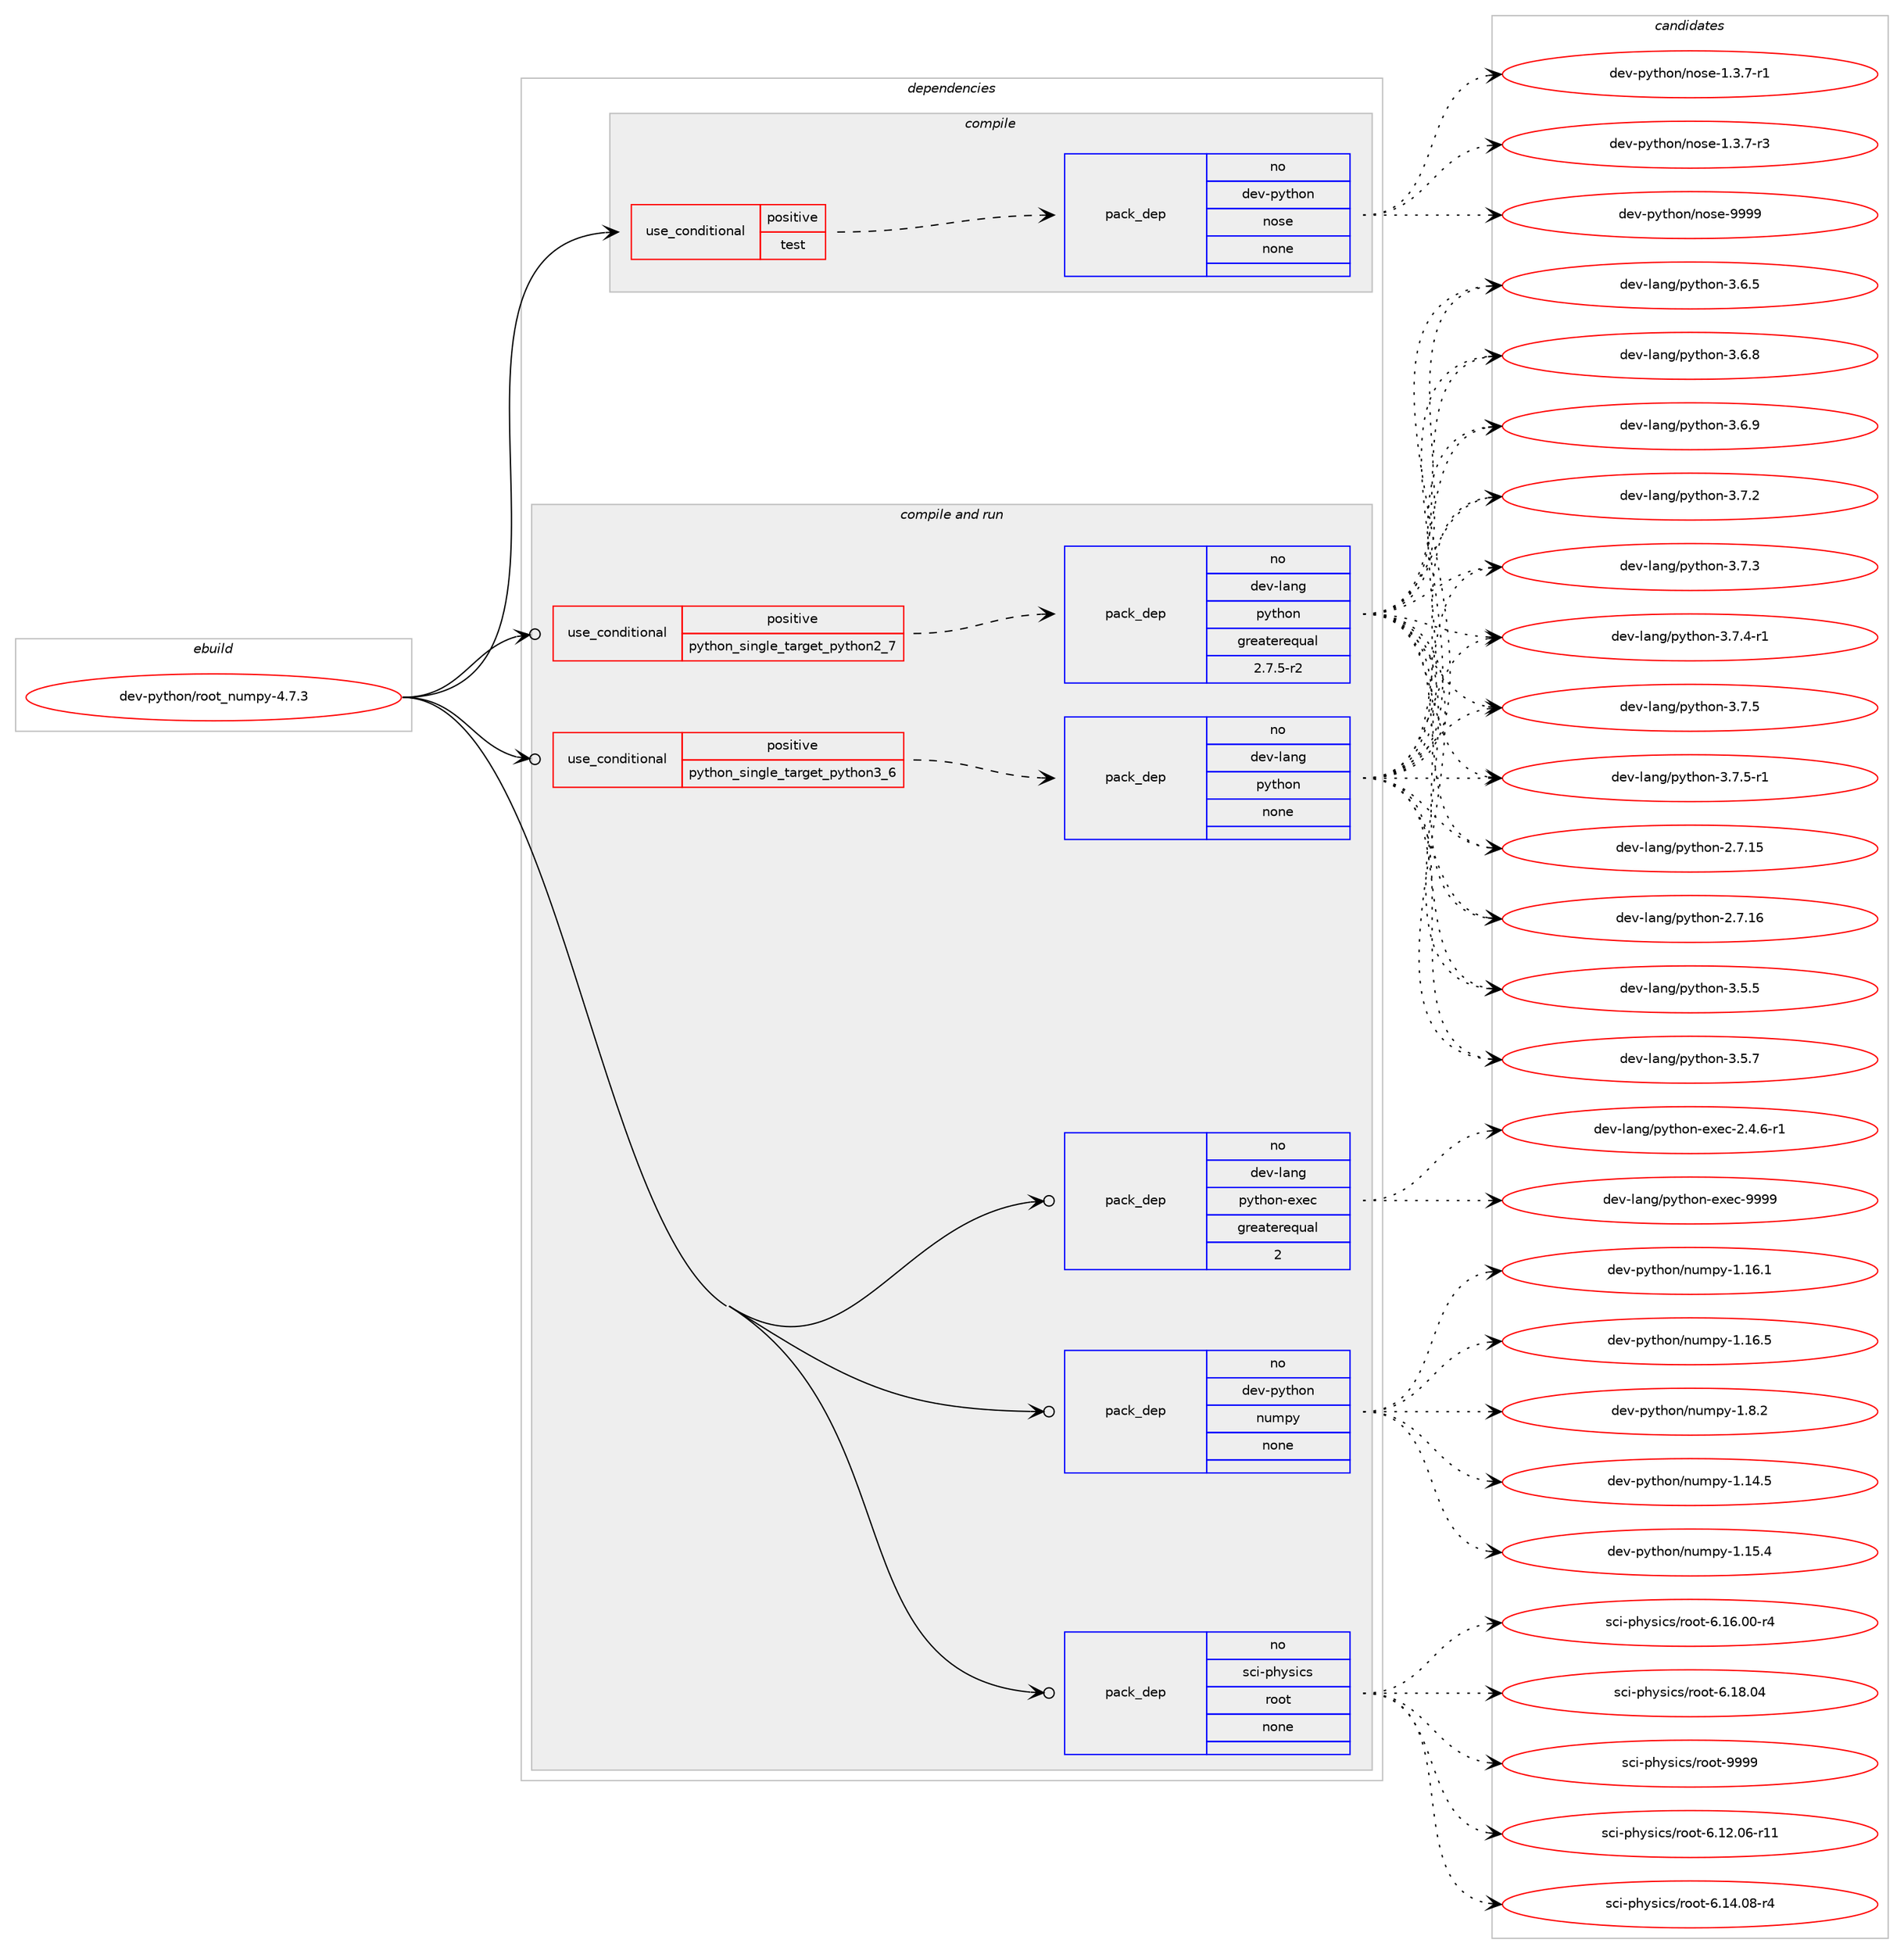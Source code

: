 digraph prolog {

# *************
# Graph options
# *************

newrank=true;
concentrate=true;
compound=true;
graph [rankdir=LR,fontname=Helvetica,fontsize=10,ranksep=1.5];#, ranksep=2.5, nodesep=0.2];
edge  [arrowhead=vee];
node  [fontname=Helvetica,fontsize=10];

# **********
# The ebuild
# **********

subgraph cluster_leftcol {
color=gray;
rank=same;
label=<<i>ebuild</i>>;
id [label="dev-python/root_numpy-4.7.3", color=red, width=4, href="../dev-python/root_numpy-4.7.3.svg"];
}

# ****************
# The dependencies
# ****************

subgraph cluster_midcol {
color=gray;
label=<<i>dependencies</i>>;
subgraph cluster_compile {
fillcolor="#eeeeee";
style=filled;
label=<<i>compile</i>>;
subgraph cond148791 {
dependency635622 [label=<<TABLE BORDER="0" CELLBORDER="1" CELLSPACING="0" CELLPADDING="4"><TR><TD ROWSPAN="3" CELLPADDING="10">use_conditional</TD></TR><TR><TD>positive</TD></TR><TR><TD>test</TD></TR></TABLE>>, shape=none, color=red];
subgraph pack474950 {
dependency635623 [label=<<TABLE BORDER="0" CELLBORDER="1" CELLSPACING="0" CELLPADDING="4" WIDTH="220"><TR><TD ROWSPAN="6" CELLPADDING="30">pack_dep</TD></TR><TR><TD WIDTH="110">no</TD></TR><TR><TD>dev-python</TD></TR><TR><TD>nose</TD></TR><TR><TD>none</TD></TR><TR><TD></TD></TR></TABLE>>, shape=none, color=blue];
}
dependency635622:e -> dependency635623:w [weight=20,style="dashed",arrowhead="vee"];
}
id:e -> dependency635622:w [weight=20,style="solid",arrowhead="vee"];
}
subgraph cluster_compileandrun {
fillcolor="#eeeeee";
style=filled;
label=<<i>compile and run</i>>;
subgraph cond148792 {
dependency635624 [label=<<TABLE BORDER="0" CELLBORDER="1" CELLSPACING="0" CELLPADDING="4"><TR><TD ROWSPAN="3" CELLPADDING="10">use_conditional</TD></TR><TR><TD>positive</TD></TR><TR><TD>python_single_target_python2_7</TD></TR></TABLE>>, shape=none, color=red];
subgraph pack474951 {
dependency635625 [label=<<TABLE BORDER="0" CELLBORDER="1" CELLSPACING="0" CELLPADDING="4" WIDTH="220"><TR><TD ROWSPAN="6" CELLPADDING="30">pack_dep</TD></TR><TR><TD WIDTH="110">no</TD></TR><TR><TD>dev-lang</TD></TR><TR><TD>python</TD></TR><TR><TD>greaterequal</TD></TR><TR><TD>2.7.5-r2</TD></TR></TABLE>>, shape=none, color=blue];
}
dependency635624:e -> dependency635625:w [weight=20,style="dashed",arrowhead="vee"];
}
id:e -> dependency635624:w [weight=20,style="solid",arrowhead="odotvee"];
subgraph cond148793 {
dependency635626 [label=<<TABLE BORDER="0" CELLBORDER="1" CELLSPACING="0" CELLPADDING="4"><TR><TD ROWSPAN="3" CELLPADDING="10">use_conditional</TD></TR><TR><TD>positive</TD></TR><TR><TD>python_single_target_python3_6</TD></TR></TABLE>>, shape=none, color=red];
subgraph pack474952 {
dependency635627 [label=<<TABLE BORDER="0" CELLBORDER="1" CELLSPACING="0" CELLPADDING="4" WIDTH="220"><TR><TD ROWSPAN="6" CELLPADDING="30">pack_dep</TD></TR><TR><TD WIDTH="110">no</TD></TR><TR><TD>dev-lang</TD></TR><TR><TD>python</TD></TR><TR><TD>none</TD></TR><TR><TD></TD></TR></TABLE>>, shape=none, color=blue];
}
dependency635626:e -> dependency635627:w [weight=20,style="dashed",arrowhead="vee"];
}
id:e -> dependency635626:w [weight=20,style="solid",arrowhead="odotvee"];
subgraph pack474953 {
dependency635628 [label=<<TABLE BORDER="0" CELLBORDER="1" CELLSPACING="0" CELLPADDING="4" WIDTH="220"><TR><TD ROWSPAN="6" CELLPADDING="30">pack_dep</TD></TR><TR><TD WIDTH="110">no</TD></TR><TR><TD>dev-lang</TD></TR><TR><TD>python-exec</TD></TR><TR><TD>greaterequal</TD></TR><TR><TD>2</TD></TR></TABLE>>, shape=none, color=blue];
}
id:e -> dependency635628:w [weight=20,style="solid",arrowhead="odotvee"];
subgraph pack474954 {
dependency635629 [label=<<TABLE BORDER="0" CELLBORDER="1" CELLSPACING="0" CELLPADDING="4" WIDTH="220"><TR><TD ROWSPAN="6" CELLPADDING="30">pack_dep</TD></TR><TR><TD WIDTH="110">no</TD></TR><TR><TD>dev-python</TD></TR><TR><TD>numpy</TD></TR><TR><TD>none</TD></TR><TR><TD></TD></TR></TABLE>>, shape=none, color=blue];
}
id:e -> dependency635629:w [weight=20,style="solid",arrowhead="odotvee"];
subgraph pack474955 {
dependency635630 [label=<<TABLE BORDER="0" CELLBORDER="1" CELLSPACING="0" CELLPADDING="4" WIDTH="220"><TR><TD ROWSPAN="6" CELLPADDING="30">pack_dep</TD></TR><TR><TD WIDTH="110">no</TD></TR><TR><TD>sci-physics</TD></TR><TR><TD>root</TD></TR><TR><TD>none</TD></TR><TR><TD></TD></TR></TABLE>>, shape=none, color=blue];
}
id:e -> dependency635630:w [weight=20,style="solid",arrowhead="odotvee"];
}
subgraph cluster_run {
fillcolor="#eeeeee";
style=filled;
label=<<i>run</i>>;
}
}

# **************
# The candidates
# **************

subgraph cluster_choices {
rank=same;
color=gray;
label=<<i>candidates</i>>;

subgraph choice474950 {
color=black;
nodesep=1;
choice10010111845112121116104111110471101111151014549465146554511449 [label="dev-python/nose-1.3.7-r1", color=red, width=4,href="../dev-python/nose-1.3.7-r1.svg"];
choice10010111845112121116104111110471101111151014549465146554511451 [label="dev-python/nose-1.3.7-r3", color=red, width=4,href="../dev-python/nose-1.3.7-r3.svg"];
choice10010111845112121116104111110471101111151014557575757 [label="dev-python/nose-9999", color=red, width=4,href="../dev-python/nose-9999.svg"];
dependency635623:e -> choice10010111845112121116104111110471101111151014549465146554511449:w [style=dotted,weight="100"];
dependency635623:e -> choice10010111845112121116104111110471101111151014549465146554511451:w [style=dotted,weight="100"];
dependency635623:e -> choice10010111845112121116104111110471101111151014557575757:w [style=dotted,weight="100"];
}
subgraph choice474951 {
color=black;
nodesep=1;
choice10010111845108971101034711212111610411111045504655464953 [label="dev-lang/python-2.7.15", color=red, width=4,href="../dev-lang/python-2.7.15.svg"];
choice10010111845108971101034711212111610411111045504655464954 [label="dev-lang/python-2.7.16", color=red, width=4,href="../dev-lang/python-2.7.16.svg"];
choice100101118451089711010347112121116104111110455146534653 [label="dev-lang/python-3.5.5", color=red, width=4,href="../dev-lang/python-3.5.5.svg"];
choice100101118451089711010347112121116104111110455146534655 [label="dev-lang/python-3.5.7", color=red, width=4,href="../dev-lang/python-3.5.7.svg"];
choice100101118451089711010347112121116104111110455146544653 [label="dev-lang/python-3.6.5", color=red, width=4,href="../dev-lang/python-3.6.5.svg"];
choice100101118451089711010347112121116104111110455146544656 [label="dev-lang/python-3.6.8", color=red, width=4,href="../dev-lang/python-3.6.8.svg"];
choice100101118451089711010347112121116104111110455146544657 [label="dev-lang/python-3.6.9", color=red, width=4,href="../dev-lang/python-3.6.9.svg"];
choice100101118451089711010347112121116104111110455146554650 [label="dev-lang/python-3.7.2", color=red, width=4,href="../dev-lang/python-3.7.2.svg"];
choice100101118451089711010347112121116104111110455146554651 [label="dev-lang/python-3.7.3", color=red, width=4,href="../dev-lang/python-3.7.3.svg"];
choice1001011184510897110103471121211161041111104551465546524511449 [label="dev-lang/python-3.7.4-r1", color=red, width=4,href="../dev-lang/python-3.7.4-r1.svg"];
choice100101118451089711010347112121116104111110455146554653 [label="dev-lang/python-3.7.5", color=red, width=4,href="../dev-lang/python-3.7.5.svg"];
choice1001011184510897110103471121211161041111104551465546534511449 [label="dev-lang/python-3.7.5-r1", color=red, width=4,href="../dev-lang/python-3.7.5-r1.svg"];
dependency635625:e -> choice10010111845108971101034711212111610411111045504655464953:w [style=dotted,weight="100"];
dependency635625:e -> choice10010111845108971101034711212111610411111045504655464954:w [style=dotted,weight="100"];
dependency635625:e -> choice100101118451089711010347112121116104111110455146534653:w [style=dotted,weight="100"];
dependency635625:e -> choice100101118451089711010347112121116104111110455146534655:w [style=dotted,weight="100"];
dependency635625:e -> choice100101118451089711010347112121116104111110455146544653:w [style=dotted,weight="100"];
dependency635625:e -> choice100101118451089711010347112121116104111110455146544656:w [style=dotted,weight="100"];
dependency635625:e -> choice100101118451089711010347112121116104111110455146544657:w [style=dotted,weight="100"];
dependency635625:e -> choice100101118451089711010347112121116104111110455146554650:w [style=dotted,weight="100"];
dependency635625:e -> choice100101118451089711010347112121116104111110455146554651:w [style=dotted,weight="100"];
dependency635625:e -> choice1001011184510897110103471121211161041111104551465546524511449:w [style=dotted,weight="100"];
dependency635625:e -> choice100101118451089711010347112121116104111110455146554653:w [style=dotted,weight="100"];
dependency635625:e -> choice1001011184510897110103471121211161041111104551465546534511449:w [style=dotted,weight="100"];
}
subgraph choice474952 {
color=black;
nodesep=1;
choice10010111845108971101034711212111610411111045504655464953 [label="dev-lang/python-2.7.15", color=red, width=4,href="../dev-lang/python-2.7.15.svg"];
choice10010111845108971101034711212111610411111045504655464954 [label="dev-lang/python-2.7.16", color=red, width=4,href="../dev-lang/python-2.7.16.svg"];
choice100101118451089711010347112121116104111110455146534653 [label="dev-lang/python-3.5.5", color=red, width=4,href="../dev-lang/python-3.5.5.svg"];
choice100101118451089711010347112121116104111110455146534655 [label="dev-lang/python-3.5.7", color=red, width=4,href="../dev-lang/python-3.5.7.svg"];
choice100101118451089711010347112121116104111110455146544653 [label="dev-lang/python-3.6.5", color=red, width=4,href="../dev-lang/python-3.6.5.svg"];
choice100101118451089711010347112121116104111110455146544656 [label="dev-lang/python-3.6.8", color=red, width=4,href="../dev-lang/python-3.6.8.svg"];
choice100101118451089711010347112121116104111110455146544657 [label="dev-lang/python-3.6.9", color=red, width=4,href="../dev-lang/python-3.6.9.svg"];
choice100101118451089711010347112121116104111110455146554650 [label="dev-lang/python-3.7.2", color=red, width=4,href="../dev-lang/python-3.7.2.svg"];
choice100101118451089711010347112121116104111110455146554651 [label="dev-lang/python-3.7.3", color=red, width=4,href="../dev-lang/python-3.7.3.svg"];
choice1001011184510897110103471121211161041111104551465546524511449 [label="dev-lang/python-3.7.4-r1", color=red, width=4,href="../dev-lang/python-3.7.4-r1.svg"];
choice100101118451089711010347112121116104111110455146554653 [label="dev-lang/python-3.7.5", color=red, width=4,href="../dev-lang/python-3.7.5.svg"];
choice1001011184510897110103471121211161041111104551465546534511449 [label="dev-lang/python-3.7.5-r1", color=red, width=4,href="../dev-lang/python-3.7.5-r1.svg"];
dependency635627:e -> choice10010111845108971101034711212111610411111045504655464953:w [style=dotted,weight="100"];
dependency635627:e -> choice10010111845108971101034711212111610411111045504655464954:w [style=dotted,weight="100"];
dependency635627:e -> choice100101118451089711010347112121116104111110455146534653:w [style=dotted,weight="100"];
dependency635627:e -> choice100101118451089711010347112121116104111110455146534655:w [style=dotted,weight="100"];
dependency635627:e -> choice100101118451089711010347112121116104111110455146544653:w [style=dotted,weight="100"];
dependency635627:e -> choice100101118451089711010347112121116104111110455146544656:w [style=dotted,weight="100"];
dependency635627:e -> choice100101118451089711010347112121116104111110455146544657:w [style=dotted,weight="100"];
dependency635627:e -> choice100101118451089711010347112121116104111110455146554650:w [style=dotted,weight="100"];
dependency635627:e -> choice100101118451089711010347112121116104111110455146554651:w [style=dotted,weight="100"];
dependency635627:e -> choice1001011184510897110103471121211161041111104551465546524511449:w [style=dotted,weight="100"];
dependency635627:e -> choice100101118451089711010347112121116104111110455146554653:w [style=dotted,weight="100"];
dependency635627:e -> choice1001011184510897110103471121211161041111104551465546534511449:w [style=dotted,weight="100"];
}
subgraph choice474953 {
color=black;
nodesep=1;
choice10010111845108971101034711212111610411111045101120101994550465246544511449 [label="dev-lang/python-exec-2.4.6-r1", color=red, width=4,href="../dev-lang/python-exec-2.4.6-r1.svg"];
choice10010111845108971101034711212111610411111045101120101994557575757 [label="dev-lang/python-exec-9999", color=red, width=4,href="../dev-lang/python-exec-9999.svg"];
dependency635628:e -> choice10010111845108971101034711212111610411111045101120101994550465246544511449:w [style=dotted,weight="100"];
dependency635628:e -> choice10010111845108971101034711212111610411111045101120101994557575757:w [style=dotted,weight="100"];
}
subgraph choice474954 {
color=black;
nodesep=1;
choice100101118451121211161041111104711011710911212145494649524653 [label="dev-python/numpy-1.14.5", color=red, width=4,href="../dev-python/numpy-1.14.5.svg"];
choice100101118451121211161041111104711011710911212145494649534652 [label="dev-python/numpy-1.15.4", color=red, width=4,href="../dev-python/numpy-1.15.4.svg"];
choice100101118451121211161041111104711011710911212145494649544649 [label="dev-python/numpy-1.16.1", color=red, width=4,href="../dev-python/numpy-1.16.1.svg"];
choice100101118451121211161041111104711011710911212145494649544653 [label="dev-python/numpy-1.16.5", color=red, width=4,href="../dev-python/numpy-1.16.5.svg"];
choice1001011184511212111610411111047110117109112121454946564650 [label="dev-python/numpy-1.8.2", color=red, width=4,href="../dev-python/numpy-1.8.2.svg"];
dependency635629:e -> choice100101118451121211161041111104711011710911212145494649524653:w [style=dotted,weight="100"];
dependency635629:e -> choice100101118451121211161041111104711011710911212145494649534652:w [style=dotted,weight="100"];
dependency635629:e -> choice100101118451121211161041111104711011710911212145494649544649:w [style=dotted,weight="100"];
dependency635629:e -> choice100101118451121211161041111104711011710911212145494649544653:w [style=dotted,weight="100"];
dependency635629:e -> choice1001011184511212111610411111047110117109112121454946564650:w [style=dotted,weight="100"];
}
subgraph choice474955 {
color=black;
nodesep=1;
choice115991054511210412111510599115471141111111164554464950464854451144949 [label="sci-physics/root-6.12.06-r11", color=red, width=4,href="../sci-physics/root-6.12.06-r11.svg"];
choice1159910545112104121115105991154711411111111645544649524648564511452 [label="sci-physics/root-6.14.08-r4", color=red, width=4,href="../sci-physics/root-6.14.08-r4.svg"];
choice1159910545112104121115105991154711411111111645544649544648484511452 [label="sci-physics/root-6.16.00-r4", color=red, width=4,href="../sci-physics/root-6.16.00-r4.svg"];
choice115991054511210412111510599115471141111111164554464956464852 [label="sci-physics/root-6.18.04", color=red, width=4,href="../sci-physics/root-6.18.04.svg"];
choice115991054511210412111510599115471141111111164557575757 [label="sci-physics/root-9999", color=red, width=4,href="../sci-physics/root-9999.svg"];
dependency635630:e -> choice115991054511210412111510599115471141111111164554464950464854451144949:w [style=dotted,weight="100"];
dependency635630:e -> choice1159910545112104121115105991154711411111111645544649524648564511452:w [style=dotted,weight="100"];
dependency635630:e -> choice1159910545112104121115105991154711411111111645544649544648484511452:w [style=dotted,weight="100"];
dependency635630:e -> choice115991054511210412111510599115471141111111164554464956464852:w [style=dotted,weight="100"];
dependency635630:e -> choice115991054511210412111510599115471141111111164557575757:w [style=dotted,weight="100"];
}
}

}
